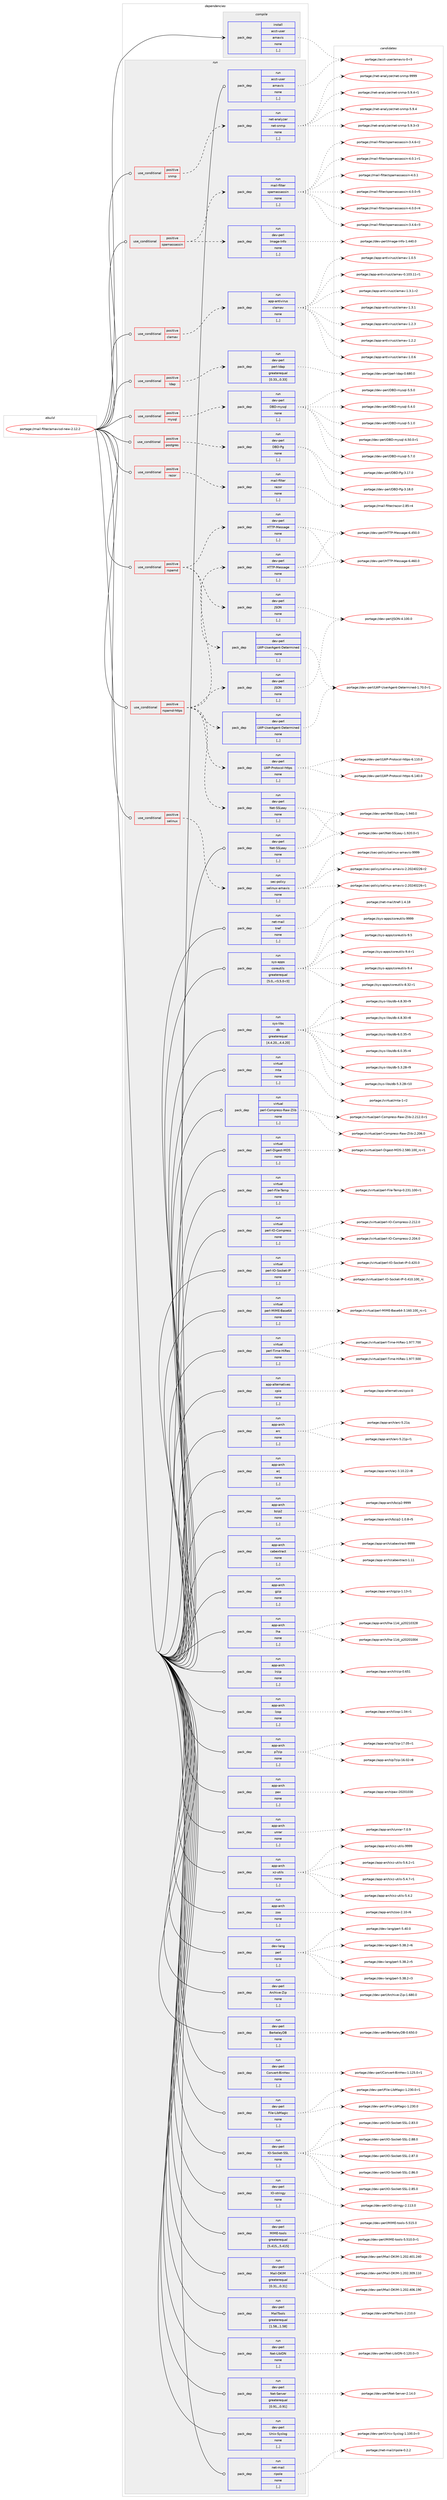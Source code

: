 digraph prolog {

# *************
# Graph options
# *************

newrank=true;
concentrate=true;
compound=true;
graph [rankdir=LR,fontname=Helvetica,fontsize=10,ranksep=1.5];#, ranksep=2.5, nodesep=0.2];
edge  [arrowhead=vee];
node  [fontname=Helvetica,fontsize=10];

# **********
# The ebuild
# **********

subgraph cluster_leftcol {
color=gray;
label=<<i>ebuild</i>>;
id [label="portage://mail-filter/amavisd-new-2.12.2", color=red, width=4, href="../mail-filter/amavisd-new-2.12.2.svg"];
}

# ****************
# The dependencies
# ****************

subgraph cluster_midcol {
color=gray;
label=<<i>dependencies</i>>;
subgraph cluster_compile {
fillcolor="#eeeeee";
style=filled;
label=<<i>compile</i>>;
subgraph pack206112 {
dependency278413 [label=<<TABLE BORDER="0" CELLBORDER="1" CELLSPACING="0" CELLPADDING="4" WIDTH="220"><TR><TD ROWSPAN="6" CELLPADDING="30">pack_dep</TD></TR><TR><TD WIDTH="110">install</TD></TR><TR><TD>acct-user</TD></TR><TR><TD>amavis</TD></TR><TR><TD>none</TD></TR><TR><TD>[,,]</TD></TR></TABLE>>, shape=none, color=blue];
}
id:e -> dependency278413:w [weight=20,style="solid",arrowhead="vee"];
}
subgraph cluster_compileandrun {
fillcolor="#eeeeee";
style=filled;
label=<<i>compile and run</i>>;
}
subgraph cluster_run {
fillcolor="#eeeeee";
style=filled;
label=<<i>run</i>>;
subgraph cond70036 {
dependency278414 [label=<<TABLE BORDER="0" CELLBORDER="1" CELLSPACING="0" CELLPADDING="4"><TR><TD ROWSPAN="3" CELLPADDING="10">use_conditional</TD></TR><TR><TD>positive</TD></TR><TR><TD>clamav</TD></TR></TABLE>>, shape=none, color=red];
subgraph pack206113 {
dependency278415 [label=<<TABLE BORDER="0" CELLBORDER="1" CELLSPACING="0" CELLPADDING="4" WIDTH="220"><TR><TD ROWSPAN="6" CELLPADDING="30">pack_dep</TD></TR><TR><TD WIDTH="110">run</TD></TR><TR><TD>app-antivirus</TD></TR><TR><TD>clamav</TD></TR><TR><TD>none</TD></TR><TR><TD>[,,]</TD></TR></TABLE>>, shape=none, color=blue];
}
dependency278414:e -> dependency278415:w [weight=20,style="dashed",arrowhead="vee"];
}
id:e -> dependency278414:w [weight=20,style="solid",arrowhead="odot"];
subgraph cond70037 {
dependency278416 [label=<<TABLE BORDER="0" CELLBORDER="1" CELLSPACING="0" CELLPADDING="4"><TR><TD ROWSPAN="3" CELLPADDING="10">use_conditional</TD></TR><TR><TD>positive</TD></TR><TR><TD>ldap</TD></TR></TABLE>>, shape=none, color=red];
subgraph pack206114 {
dependency278417 [label=<<TABLE BORDER="0" CELLBORDER="1" CELLSPACING="0" CELLPADDING="4" WIDTH="220"><TR><TD ROWSPAN="6" CELLPADDING="30">pack_dep</TD></TR><TR><TD WIDTH="110">run</TD></TR><TR><TD>dev-perl</TD></TR><TR><TD>perl-ldap</TD></TR><TR><TD>greaterequal</TD></TR><TR><TD>[0.33,,,0.33]</TD></TR></TABLE>>, shape=none, color=blue];
}
dependency278416:e -> dependency278417:w [weight=20,style="dashed",arrowhead="vee"];
}
id:e -> dependency278416:w [weight=20,style="solid",arrowhead="odot"];
subgraph cond70038 {
dependency278418 [label=<<TABLE BORDER="0" CELLBORDER="1" CELLSPACING="0" CELLPADDING="4"><TR><TD ROWSPAN="3" CELLPADDING="10">use_conditional</TD></TR><TR><TD>positive</TD></TR><TR><TD>mysql</TD></TR></TABLE>>, shape=none, color=red];
subgraph pack206115 {
dependency278419 [label=<<TABLE BORDER="0" CELLBORDER="1" CELLSPACING="0" CELLPADDING="4" WIDTH="220"><TR><TD ROWSPAN="6" CELLPADDING="30">pack_dep</TD></TR><TR><TD WIDTH="110">run</TD></TR><TR><TD>dev-perl</TD></TR><TR><TD>DBD-mysql</TD></TR><TR><TD>none</TD></TR><TR><TD>[,,]</TD></TR></TABLE>>, shape=none, color=blue];
}
dependency278418:e -> dependency278419:w [weight=20,style="dashed",arrowhead="vee"];
}
id:e -> dependency278418:w [weight=20,style="solid",arrowhead="odot"];
subgraph cond70039 {
dependency278420 [label=<<TABLE BORDER="0" CELLBORDER="1" CELLSPACING="0" CELLPADDING="4"><TR><TD ROWSPAN="3" CELLPADDING="10">use_conditional</TD></TR><TR><TD>positive</TD></TR><TR><TD>postgres</TD></TR></TABLE>>, shape=none, color=red];
subgraph pack206116 {
dependency278421 [label=<<TABLE BORDER="0" CELLBORDER="1" CELLSPACING="0" CELLPADDING="4" WIDTH="220"><TR><TD ROWSPAN="6" CELLPADDING="30">pack_dep</TD></TR><TR><TD WIDTH="110">run</TD></TR><TR><TD>dev-perl</TD></TR><TR><TD>DBD-Pg</TD></TR><TR><TD>none</TD></TR><TR><TD>[,,]</TD></TR></TABLE>>, shape=none, color=blue];
}
dependency278420:e -> dependency278421:w [weight=20,style="dashed",arrowhead="vee"];
}
id:e -> dependency278420:w [weight=20,style="solid",arrowhead="odot"];
subgraph cond70040 {
dependency278422 [label=<<TABLE BORDER="0" CELLBORDER="1" CELLSPACING="0" CELLPADDING="4"><TR><TD ROWSPAN="3" CELLPADDING="10">use_conditional</TD></TR><TR><TD>positive</TD></TR><TR><TD>razor</TD></TR></TABLE>>, shape=none, color=red];
subgraph pack206117 {
dependency278423 [label=<<TABLE BORDER="0" CELLBORDER="1" CELLSPACING="0" CELLPADDING="4" WIDTH="220"><TR><TD ROWSPAN="6" CELLPADDING="30">pack_dep</TD></TR><TR><TD WIDTH="110">run</TD></TR><TR><TD>mail-filter</TD></TR><TR><TD>razor</TD></TR><TR><TD>none</TD></TR><TR><TD>[,,]</TD></TR></TABLE>>, shape=none, color=blue];
}
dependency278422:e -> dependency278423:w [weight=20,style="dashed",arrowhead="vee"];
}
id:e -> dependency278422:w [weight=20,style="solid",arrowhead="odot"];
subgraph cond70041 {
dependency278424 [label=<<TABLE BORDER="0" CELLBORDER="1" CELLSPACING="0" CELLPADDING="4"><TR><TD ROWSPAN="3" CELLPADDING="10">use_conditional</TD></TR><TR><TD>positive</TD></TR><TR><TD>rspamd</TD></TR></TABLE>>, shape=none, color=red];
subgraph pack206118 {
dependency278425 [label=<<TABLE BORDER="0" CELLBORDER="1" CELLSPACING="0" CELLPADDING="4" WIDTH="220"><TR><TD ROWSPAN="6" CELLPADDING="30">pack_dep</TD></TR><TR><TD WIDTH="110">run</TD></TR><TR><TD>dev-perl</TD></TR><TR><TD>HTTP-Message</TD></TR><TR><TD>none</TD></TR><TR><TD>[,,]</TD></TR></TABLE>>, shape=none, color=blue];
}
dependency278424:e -> dependency278425:w [weight=20,style="dashed",arrowhead="vee"];
subgraph pack206119 {
dependency278426 [label=<<TABLE BORDER="0" CELLBORDER="1" CELLSPACING="0" CELLPADDING="4" WIDTH="220"><TR><TD ROWSPAN="6" CELLPADDING="30">pack_dep</TD></TR><TR><TD WIDTH="110">run</TD></TR><TR><TD>dev-perl</TD></TR><TR><TD>JSON</TD></TR><TR><TD>none</TD></TR><TR><TD>[,,]</TD></TR></TABLE>>, shape=none, color=blue];
}
dependency278424:e -> dependency278426:w [weight=20,style="dashed",arrowhead="vee"];
subgraph pack206120 {
dependency278427 [label=<<TABLE BORDER="0" CELLBORDER="1" CELLSPACING="0" CELLPADDING="4" WIDTH="220"><TR><TD ROWSPAN="6" CELLPADDING="30">pack_dep</TD></TR><TR><TD WIDTH="110">run</TD></TR><TR><TD>dev-perl</TD></TR><TR><TD>LWP-UserAgent-Determined</TD></TR><TR><TD>none</TD></TR><TR><TD>[,,]</TD></TR></TABLE>>, shape=none, color=blue];
}
dependency278424:e -> dependency278427:w [weight=20,style="dashed",arrowhead="vee"];
}
id:e -> dependency278424:w [weight=20,style="solid",arrowhead="odot"];
subgraph cond70042 {
dependency278428 [label=<<TABLE BORDER="0" CELLBORDER="1" CELLSPACING="0" CELLPADDING="4"><TR><TD ROWSPAN="3" CELLPADDING="10">use_conditional</TD></TR><TR><TD>positive</TD></TR><TR><TD>rspamd-https</TD></TR></TABLE>>, shape=none, color=red];
subgraph pack206121 {
dependency278429 [label=<<TABLE BORDER="0" CELLBORDER="1" CELLSPACING="0" CELLPADDING="4" WIDTH="220"><TR><TD ROWSPAN="6" CELLPADDING="30">pack_dep</TD></TR><TR><TD WIDTH="110">run</TD></TR><TR><TD>dev-perl</TD></TR><TR><TD>HTTP-Message</TD></TR><TR><TD>none</TD></TR><TR><TD>[,,]</TD></TR></TABLE>>, shape=none, color=blue];
}
dependency278428:e -> dependency278429:w [weight=20,style="dashed",arrowhead="vee"];
subgraph pack206122 {
dependency278430 [label=<<TABLE BORDER="0" CELLBORDER="1" CELLSPACING="0" CELLPADDING="4" WIDTH="220"><TR><TD ROWSPAN="6" CELLPADDING="30">pack_dep</TD></TR><TR><TD WIDTH="110">run</TD></TR><TR><TD>dev-perl</TD></TR><TR><TD>JSON</TD></TR><TR><TD>none</TD></TR><TR><TD>[,,]</TD></TR></TABLE>>, shape=none, color=blue];
}
dependency278428:e -> dependency278430:w [weight=20,style="dashed",arrowhead="vee"];
subgraph pack206123 {
dependency278431 [label=<<TABLE BORDER="0" CELLBORDER="1" CELLSPACING="0" CELLPADDING="4" WIDTH="220"><TR><TD ROWSPAN="6" CELLPADDING="30">pack_dep</TD></TR><TR><TD WIDTH="110">run</TD></TR><TR><TD>dev-perl</TD></TR><TR><TD>LWP-UserAgent-Determined</TD></TR><TR><TD>none</TD></TR><TR><TD>[,,]</TD></TR></TABLE>>, shape=none, color=blue];
}
dependency278428:e -> dependency278431:w [weight=20,style="dashed",arrowhead="vee"];
subgraph pack206124 {
dependency278432 [label=<<TABLE BORDER="0" CELLBORDER="1" CELLSPACING="0" CELLPADDING="4" WIDTH="220"><TR><TD ROWSPAN="6" CELLPADDING="30">pack_dep</TD></TR><TR><TD WIDTH="110">run</TD></TR><TR><TD>dev-perl</TD></TR><TR><TD>LWP-Protocol-https</TD></TR><TR><TD>none</TD></TR><TR><TD>[,,]</TD></TR></TABLE>>, shape=none, color=blue];
}
dependency278428:e -> dependency278432:w [weight=20,style="dashed",arrowhead="vee"];
subgraph pack206125 {
dependency278433 [label=<<TABLE BORDER="0" CELLBORDER="1" CELLSPACING="0" CELLPADDING="4" WIDTH="220"><TR><TD ROWSPAN="6" CELLPADDING="30">pack_dep</TD></TR><TR><TD WIDTH="110">run</TD></TR><TR><TD>dev-perl</TD></TR><TR><TD>Net-SSLeay</TD></TR><TR><TD>none</TD></TR><TR><TD>[,,]</TD></TR></TABLE>>, shape=none, color=blue];
}
dependency278428:e -> dependency278433:w [weight=20,style="dashed",arrowhead="vee"];
}
id:e -> dependency278428:w [weight=20,style="solid",arrowhead="odot"];
subgraph cond70043 {
dependency278434 [label=<<TABLE BORDER="0" CELLBORDER="1" CELLSPACING="0" CELLPADDING="4"><TR><TD ROWSPAN="3" CELLPADDING="10">use_conditional</TD></TR><TR><TD>positive</TD></TR><TR><TD>selinux</TD></TR></TABLE>>, shape=none, color=red];
subgraph pack206126 {
dependency278435 [label=<<TABLE BORDER="0" CELLBORDER="1" CELLSPACING="0" CELLPADDING="4" WIDTH="220"><TR><TD ROWSPAN="6" CELLPADDING="30">pack_dep</TD></TR><TR><TD WIDTH="110">run</TD></TR><TR><TD>sec-policy</TD></TR><TR><TD>selinux-amavis</TD></TR><TR><TD>none</TD></TR><TR><TD>[,,]</TD></TR></TABLE>>, shape=none, color=blue];
}
dependency278434:e -> dependency278435:w [weight=20,style="dashed",arrowhead="vee"];
}
id:e -> dependency278434:w [weight=20,style="solid",arrowhead="odot"];
subgraph cond70044 {
dependency278436 [label=<<TABLE BORDER="0" CELLBORDER="1" CELLSPACING="0" CELLPADDING="4"><TR><TD ROWSPAN="3" CELLPADDING="10">use_conditional</TD></TR><TR><TD>positive</TD></TR><TR><TD>snmp</TD></TR></TABLE>>, shape=none, color=red];
subgraph pack206127 {
dependency278437 [label=<<TABLE BORDER="0" CELLBORDER="1" CELLSPACING="0" CELLPADDING="4" WIDTH="220"><TR><TD ROWSPAN="6" CELLPADDING="30">pack_dep</TD></TR><TR><TD WIDTH="110">run</TD></TR><TR><TD>net-analyzer</TD></TR><TR><TD>net-snmp</TD></TR><TR><TD>none</TD></TR><TR><TD>[,,]</TD></TR></TABLE>>, shape=none, color=blue];
}
dependency278436:e -> dependency278437:w [weight=20,style="dashed",arrowhead="vee"];
}
id:e -> dependency278436:w [weight=20,style="solid",arrowhead="odot"];
subgraph cond70045 {
dependency278438 [label=<<TABLE BORDER="0" CELLBORDER="1" CELLSPACING="0" CELLPADDING="4"><TR><TD ROWSPAN="3" CELLPADDING="10">use_conditional</TD></TR><TR><TD>positive</TD></TR><TR><TD>spamassassin</TD></TR></TABLE>>, shape=none, color=red];
subgraph pack206128 {
dependency278439 [label=<<TABLE BORDER="0" CELLBORDER="1" CELLSPACING="0" CELLPADDING="4" WIDTH="220"><TR><TD ROWSPAN="6" CELLPADDING="30">pack_dep</TD></TR><TR><TD WIDTH="110">run</TD></TR><TR><TD>mail-filter</TD></TR><TR><TD>spamassassin</TD></TR><TR><TD>none</TD></TR><TR><TD>[,,]</TD></TR></TABLE>>, shape=none, color=blue];
}
dependency278438:e -> dependency278439:w [weight=20,style="dashed",arrowhead="vee"];
subgraph pack206129 {
dependency278440 [label=<<TABLE BORDER="0" CELLBORDER="1" CELLSPACING="0" CELLPADDING="4" WIDTH="220"><TR><TD ROWSPAN="6" CELLPADDING="30">pack_dep</TD></TR><TR><TD WIDTH="110">run</TD></TR><TR><TD>dev-perl</TD></TR><TR><TD>Image-Info</TD></TR><TR><TD>none</TD></TR><TR><TD>[,,]</TD></TR></TABLE>>, shape=none, color=blue];
}
dependency278438:e -> dependency278440:w [weight=20,style="dashed",arrowhead="vee"];
}
id:e -> dependency278438:w [weight=20,style="solid",arrowhead="odot"];
subgraph pack206130 {
dependency278441 [label=<<TABLE BORDER="0" CELLBORDER="1" CELLSPACING="0" CELLPADDING="4" WIDTH="220"><TR><TD ROWSPAN="6" CELLPADDING="30">pack_dep</TD></TR><TR><TD WIDTH="110">run</TD></TR><TR><TD>acct-user</TD></TR><TR><TD>amavis</TD></TR><TR><TD>none</TD></TR><TR><TD>[,,]</TD></TR></TABLE>>, shape=none, color=blue];
}
id:e -> dependency278441:w [weight=20,style="solid",arrowhead="odot"];
subgraph pack206131 {
dependency278442 [label=<<TABLE BORDER="0" CELLBORDER="1" CELLSPACING="0" CELLPADDING="4" WIDTH="220"><TR><TD ROWSPAN="6" CELLPADDING="30">pack_dep</TD></TR><TR><TD WIDTH="110">run</TD></TR><TR><TD>app-alternatives</TD></TR><TR><TD>cpio</TD></TR><TR><TD>none</TD></TR><TR><TD>[,,]</TD></TR></TABLE>>, shape=none, color=blue];
}
id:e -> dependency278442:w [weight=20,style="solid",arrowhead="odot"];
subgraph pack206132 {
dependency278443 [label=<<TABLE BORDER="0" CELLBORDER="1" CELLSPACING="0" CELLPADDING="4" WIDTH="220"><TR><TD ROWSPAN="6" CELLPADDING="30">pack_dep</TD></TR><TR><TD WIDTH="110">run</TD></TR><TR><TD>app-arch</TD></TR><TR><TD>arc</TD></TR><TR><TD>none</TD></TR><TR><TD>[,,]</TD></TR></TABLE>>, shape=none, color=blue];
}
id:e -> dependency278443:w [weight=20,style="solid",arrowhead="odot"];
subgraph pack206133 {
dependency278444 [label=<<TABLE BORDER="0" CELLBORDER="1" CELLSPACING="0" CELLPADDING="4" WIDTH="220"><TR><TD ROWSPAN="6" CELLPADDING="30">pack_dep</TD></TR><TR><TD WIDTH="110">run</TD></TR><TR><TD>app-arch</TD></TR><TR><TD>arj</TD></TR><TR><TD>none</TD></TR><TR><TD>[,,]</TD></TR></TABLE>>, shape=none, color=blue];
}
id:e -> dependency278444:w [weight=20,style="solid",arrowhead="odot"];
subgraph pack206134 {
dependency278445 [label=<<TABLE BORDER="0" CELLBORDER="1" CELLSPACING="0" CELLPADDING="4" WIDTH="220"><TR><TD ROWSPAN="6" CELLPADDING="30">pack_dep</TD></TR><TR><TD WIDTH="110">run</TD></TR><TR><TD>app-arch</TD></TR><TR><TD>bzip2</TD></TR><TR><TD>none</TD></TR><TR><TD>[,,]</TD></TR></TABLE>>, shape=none, color=blue];
}
id:e -> dependency278445:w [weight=20,style="solid",arrowhead="odot"];
subgraph pack206135 {
dependency278446 [label=<<TABLE BORDER="0" CELLBORDER="1" CELLSPACING="0" CELLPADDING="4" WIDTH="220"><TR><TD ROWSPAN="6" CELLPADDING="30">pack_dep</TD></TR><TR><TD WIDTH="110">run</TD></TR><TR><TD>app-arch</TD></TR><TR><TD>cabextract</TD></TR><TR><TD>none</TD></TR><TR><TD>[,,]</TD></TR></TABLE>>, shape=none, color=blue];
}
id:e -> dependency278446:w [weight=20,style="solid",arrowhead="odot"];
subgraph pack206136 {
dependency278447 [label=<<TABLE BORDER="0" CELLBORDER="1" CELLSPACING="0" CELLPADDING="4" WIDTH="220"><TR><TD ROWSPAN="6" CELLPADDING="30">pack_dep</TD></TR><TR><TD WIDTH="110">run</TD></TR><TR><TD>app-arch</TD></TR><TR><TD>gzip</TD></TR><TR><TD>none</TD></TR><TR><TD>[,,]</TD></TR></TABLE>>, shape=none, color=blue];
}
id:e -> dependency278447:w [weight=20,style="solid",arrowhead="odot"];
subgraph pack206137 {
dependency278448 [label=<<TABLE BORDER="0" CELLBORDER="1" CELLSPACING="0" CELLPADDING="4" WIDTH="220"><TR><TD ROWSPAN="6" CELLPADDING="30">pack_dep</TD></TR><TR><TD WIDTH="110">run</TD></TR><TR><TD>app-arch</TD></TR><TR><TD>lha</TD></TR><TR><TD>none</TD></TR><TR><TD>[,,]</TD></TR></TABLE>>, shape=none, color=blue];
}
id:e -> dependency278448:w [weight=20,style="solid",arrowhead="odot"];
subgraph pack206138 {
dependency278449 [label=<<TABLE BORDER="0" CELLBORDER="1" CELLSPACING="0" CELLPADDING="4" WIDTH="220"><TR><TD ROWSPAN="6" CELLPADDING="30">pack_dep</TD></TR><TR><TD WIDTH="110">run</TD></TR><TR><TD>app-arch</TD></TR><TR><TD>lrzip</TD></TR><TR><TD>none</TD></TR><TR><TD>[,,]</TD></TR></TABLE>>, shape=none, color=blue];
}
id:e -> dependency278449:w [weight=20,style="solid",arrowhead="odot"];
subgraph pack206139 {
dependency278450 [label=<<TABLE BORDER="0" CELLBORDER="1" CELLSPACING="0" CELLPADDING="4" WIDTH="220"><TR><TD ROWSPAN="6" CELLPADDING="30">pack_dep</TD></TR><TR><TD WIDTH="110">run</TD></TR><TR><TD>app-arch</TD></TR><TR><TD>lzop</TD></TR><TR><TD>none</TD></TR><TR><TD>[,,]</TD></TR></TABLE>>, shape=none, color=blue];
}
id:e -> dependency278450:w [weight=20,style="solid",arrowhead="odot"];
subgraph pack206140 {
dependency278451 [label=<<TABLE BORDER="0" CELLBORDER="1" CELLSPACING="0" CELLPADDING="4" WIDTH="220"><TR><TD ROWSPAN="6" CELLPADDING="30">pack_dep</TD></TR><TR><TD WIDTH="110">run</TD></TR><TR><TD>app-arch</TD></TR><TR><TD>p7zip</TD></TR><TR><TD>none</TD></TR><TR><TD>[,,]</TD></TR></TABLE>>, shape=none, color=blue];
}
id:e -> dependency278451:w [weight=20,style="solid",arrowhead="odot"];
subgraph pack206141 {
dependency278452 [label=<<TABLE BORDER="0" CELLBORDER="1" CELLSPACING="0" CELLPADDING="4" WIDTH="220"><TR><TD ROWSPAN="6" CELLPADDING="30">pack_dep</TD></TR><TR><TD WIDTH="110">run</TD></TR><TR><TD>app-arch</TD></TR><TR><TD>pax</TD></TR><TR><TD>none</TD></TR><TR><TD>[,,]</TD></TR></TABLE>>, shape=none, color=blue];
}
id:e -> dependency278452:w [weight=20,style="solid",arrowhead="odot"];
subgraph pack206142 {
dependency278453 [label=<<TABLE BORDER="0" CELLBORDER="1" CELLSPACING="0" CELLPADDING="4" WIDTH="220"><TR><TD ROWSPAN="6" CELLPADDING="30">pack_dep</TD></TR><TR><TD WIDTH="110">run</TD></TR><TR><TD>app-arch</TD></TR><TR><TD>unrar</TD></TR><TR><TD>none</TD></TR><TR><TD>[,,]</TD></TR></TABLE>>, shape=none, color=blue];
}
id:e -> dependency278453:w [weight=20,style="solid",arrowhead="odot"];
subgraph pack206143 {
dependency278454 [label=<<TABLE BORDER="0" CELLBORDER="1" CELLSPACING="0" CELLPADDING="4" WIDTH="220"><TR><TD ROWSPAN="6" CELLPADDING="30">pack_dep</TD></TR><TR><TD WIDTH="110">run</TD></TR><TR><TD>app-arch</TD></TR><TR><TD>xz-utils</TD></TR><TR><TD>none</TD></TR><TR><TD>[,,]</TD></TR></TABLE>>, shape=none, color=blue];
}
id:e -> dependency278454:w [weight=20,style="solid",arrowhead="odot"];
subgraph pack206144 {
dependency278455 [label=<<TABLE BORDER="0" CELLBORDER="1" CELLSPACING="0" CELLPADDING="4" WIDTH="220"><TR><TD ROWSPAN="6" CELLPADDING="30">pack_dep</TD></TR><TR><TD WIDTH="110">run</TD></TR><TR><TD>app-arch</TD></TR><TR><TD>zoo</TD></TR><TR><TD>none</TD></TR><TR><TD>[,,]</TD></TR></TABLE>>, shape=none, color=blue];
}
id:e -> dependency278455:w [weight=20,style="solid",arrowhead="odot"];
subgraph pack206145 {
dependency278456 [label=<<TABLE BORDER="0" CELLBORDER="1" CELLSPACING="0" CELLPADDING="4" WIDTH="220"><TR><TD ROWSPAN="6" CELLPADDING="30">pack_dep</TD></TR><TR><TD WIDTH="110">run</TD></TR><TR><TD>dev-lang</TD></TR><TR><TD>perl</TD></TR><TR><TD>none</TD></TR><TR><TD>[,,]</TD></TR></TABLE>>, shape=none, color=blue];
}
id:e -> dependency278456:w [weight=20,style="solid",arrowhead="odot"];
subgraph pack206146 {
dependency278457 [label=<<TABLE BORDER="0" CELLBORDER="1" CELLSPACING="0" CELLPADDING="4" WIDTH="220"><TR><TD ROWSPAN="6" CELLPADDING="30">pack_dep</TD></TR><TR><TD WIDTH="110">run</TD></TR><TR><TD>dev-perl</TD></TR><TR><TD>Archive-Zip</TD></TR><TR><TD>none</TD></TR><TR><TD>[,,]</TD></TR></TABLE>>, shape=none, color=blue];
}
id:e -> dependency278457:w [weight=20,style="solid",arrowhead="odot"];
subgraph pack206147 {
dependency278458 [label=<<TABLE BORDER="0" CELLBORDER="1" CELLSPACING="0" CELLPADDING="4" WIDTH="220"><TR><TD ROWSPAN="6" CELLPADDING="30">pack_dep</TD></TR><TR><TD WIDTH="110">run</TD></TR><TR><TD>dev-perl</TD></TR><TR><TD>BerkeleyDB</TD></TR><TR><TD>none</TD></TR><TR><TD>[,,]</TD></TR></TABLE>>, shape=none, color=blue];
}
id:e -> dependency278458:w [weight=20,style="solid",arrowhead="odot"];
subgraph pack206148 {
dependency278459 [label=<<TABLE BORDER="0" CELLBORDER="1" CELLSPACING="0" CELLPADDING="4" WIDTH="220"><TR><TD ROWSPAN="6" CELLPADDING="30">pack_dep</TD></TR><TR><TD WIDTH="110">run</TD></TR><TR><TD>dev-perl</TD></TR><TR><TD>Convert-BinHex</TD></TR><TR><TD>none</TD></TR><TR><TD>[,,]</TD></TR></TABLE>>, shape=none, color=blue];
}
id:e -> dependency278459:w [weight=20,style="solid",arrowhead="odot"];
subgraph pack206149 {
dependency278460 [label=<<TABLE BORDER="0" CELLBORDER="1" CELLSPACING="0" CELLPADDING="4" WIDTH="220"><TR><TD ROWSPAN="6" CELLPADDING="30">pack_dep</TD></TR><TR><TD WIDTH="110">run</TD></TR><TR><TD>dev-perl</TD></TR><TR><TD>File-LibMagic</TD></TR><TR><TD>none</TD></TR><TR><TD>[,,]</TD></TR></TABLE>>, shape=none, color=blue];
}
id:e -> dependency278460:w [weight=20,style="solid",arrowhead="odot"];
subgraph pack206150 {
dependency278461 [label=<<TABLE BORDER="0" CELLBORDER="1" CELLSPACING="0" CELLPADDING="4" WIDTH="220"><TR><TD ROWSPAN="6" CELLPADDING="30">pack_dep</TD></TR><TR><TD WIDTH="110">run</TD></TR><TR><TD>dev-perl</TD></TR><TR><TD>IO-Socket-SSL</TD></TR><TR><TD>none</TD></TR><TR><TD>[,,]</TD></TR></TABLE>>, shape=none, color=blue];
}
id:e -> dependency278461:w [weight=20,style="solid",arrowhead="odot"];
subgraph pack206151 {
dependency278462 [label=<<TABLE BORDER="0" CELLBORDER="1" CELLSPACING="0" CELLPADDING="4" WIDTH="220"><TR><TD ROWSPAN="6" CELLPADDING="30">pack_dep</TD></TR><TR><TD WIDTH="110">run</TD></TR><TR><TD>dev-perl</TD></TR><TR><TD>IO-stringy</TD></TR><TR><TD>none</TD></TR><TR><TD>[,,]</TD></TR></TABLE>>, shape=none, color=blue];
}
id:e -> dependency278462:w [weight=20,style="solid",arrowhead="odot"];
subgraph pack206152 {
dependency278463 [label=<<TABLE BORDER="0" CELLBORDER="1" CELLSPACING="0" CELLPADDING="4" WIDTH="220"><TR><TD ROWSPAN="6" CELLPADDING="30">pack_dep</TD></TR><TR><TD WIDTH="110">run</TD></TR><TR><TD>dev-perl</TD></TR><TR><TD>MIME-tools</TD></TR><TR><TD>greaterequal</TD></TR><TR><TD>[5.415,,,5.415]</TD></TR></TABLE>>, shape=none, color=blue];
}
id:e -> dependency278463:w [weight=20,style="solid",arrowhead="odot"];
subgraph pack206153 {
dependency278464 [label=<<TABLE BORDER="0" CELLBORDER="1" CELLSPACING="0" CELLPADDING="4" WIDTH="220"><TR><TD ROWSPAN="6" CELLPADDING="30">pack_dep</TD></TR><TR><TD WIDTH="110">run</TD></TR><TR><TD>dev-perl</TD></TR><TR><TD>Mail-DKIM</TD></TR><TR><TD>greaterequal</TD></TR><TR><TD>[0.31,,,0.31]</TD></TR></TABLE>>, shape=none, color=blue];
}
id:e -> dependency278464:w [weight=20,style="solid",arrowhead="odot"];
subgraph pack206154 {
dependency278465 [label=<<TABLE BORDER="0" CELLBORDER="1" CELLSPACING="0" CELLPADDING="4" WIDTH="220"><TR><TD ROWSPAN="6" CELLPADDING="30">pack_dep</TD></TR><TR><TD WIDTH="110">run</TD></TR><TR><TD>dev-perl</TD></TR><TR><TD>MailTools</TD></TR><TR><TD>greaterequal</TD></TR><TR><TD>[1.58,,,1.58]</TD></TR></TABLE>>, shape=none, color=blue];
}
id:e -> dependency278465:w [weight=20,style="solid",arrowhead="odot"];
subgraph pack206155 {
dependency278466 [label=<<TABLE BORDER="0" CELLBORDER="1" CELLSPACING="0" CELLPADDING="4" WIDTH="220"><TR><TD ROWSPAN="6" CELLPADDING="30">pack_dep</TD></TR><TR><TD WIDTH="110">run</TD></TR><TR><TD>dev-perl</TD></TR><TR><TD>Net-LibIDN</TD></TR><TR><TD>none</TD></TR><TR><TD>[,,]</TD></TR></TABLE>>, shape=none, color=blue];
}
id:e -> dependency278466:w [weight=20,style="solid",arrowhead="odot"];
subgraph pack206156 {
dependency278467 [label=<<TABLE BORDER="0" CELLBORDER="1" CELLSPACING="0" CELLPADDING="4" WIDTH="220"><TR><TD ROWSPAN="6" CELLPADDING="30">pack_dep</TD></TR><TR><TD WIDTH="110">run</TD></TR><TR><TD>dev-perl</TD></TR><TR><TD>Net-SSLeay</TD></TR><TR><TD>none</TD></TR><TR><TD>[,,]</TD></TR></TABLE>>, shape=none, color=blue];
}
id:e -> dependency278467:w [weight=20,style="solid",arrowhead="odot"];
subgraph pack206157 {
dependency278468 [label=<<TABLE BORDER="0" CELLBORDER="1" CELLSPACING="0" CELLPADDING="4" WIDTH="220"><TR><TD ROWSPAN="6" CELLPADDING="30">pack_dep</TD></TR><TR><TD WIDTH="110">run</TD></TR><TR><TD>dev-perl</TD></TR><TR><TD>Net-Server</TD></TR><TR><TD>greaterequal</TD></TR><TR><TD>[0.91,,,0.91]</TD></TR></TABLE>>, shape=none, color=blue];
}
id:e -> dependency278468:w [weight=20,style="solid",arrowhead="odot"];
subgraph pack206158 {
dependency278469 [label=<<TABLE BORDER="0" CELLBORDER="1" CELLSPACING="0" CELLPADDING="4" WIDTH="220"><TR><TD ROWSPAN="6" CELLPADDING="30">pack_dep</TD></TR><TR><TD WIDTH="110">run</TD></TR><TR><TD>dev-perl</TD></TR><TR><TD>Unix-Syslog</TD></TR><TR><TD>none</TD></TR><TR><TD>[,,]</TD></TR></TABLE>>, shape=none, color=blue];
}
id:e -> dependency278469:w [weight=20,style="solid",arrowhead="odot"];
subgraph pack206159 {
dependency278470 [label=<<TABLE BORDER="0" CELLBORDER="1" CELLSPACING="0" CELLPADDING="4" WIDTH="220"><TR><TD ROWSPAN="6" CELLPADDING="30">pack_dep</TD></TR><TR><TD WIDTH="110">run</TD></TR><TR><TD>net-mail</TD></TR><TR><TD>ripole</TD></TR><TR><TD>none</TD></TR><TR><TD>[,,]</TD></TR></TABLE>>, shape=none, color=blue];
}
id:e -> dependency278470:w [weight=20,style="solid",arrowhead="odot"];
subgraph pack206160 {
dependency278471 [label=<<TABLE BORDER="0" CELLBORDER="1" CELLSPACING="0" CELLPADDING="4" WIDTH="220"><TR><TD ROWSPAN="6" CELLPADDING="30">pack_dep</TD></TR><TR><TD WIDTH="110">run</TD></TR><TR><TD>net-mail</TD></TR><TR><TD>tnef</TD></TR><TR><TD>none</TD></TR><TR><TD>[,,]</TD></TR></TABLE>>, shape=none, color=blue];
}
id:e -> dependency278471:w [weight=20,style="solid",arrowhead="odot"];
subgraph pack206161 {
dependency278472 [label=<<TABLE BORDER="0" CELLBORDER="1" CELLSPACING="0" CELLPADDING="4" WIDTH="220"><TR><TD ROWSPAN="6" CELLPADDING="30">pack_dep</TD></TR><TR><TD WIDTH="110">run</TD></TR><TR><TD>sys-apps</TD></TR><TR><TD>coreutils</TD></TR><TR><TD>greaterequal</TD></TR><TR><TD>[5.0,,-r3,5.0-r3]</TD></TR></TABLE>>, shape=none, color=blue];
}
id:e -> dependency278472:w [weight=20,style="solid",arrowhead="odot"];
subgraph pack206162 {
dependency278473 [label=<<TABLE BORDER="0" CELLBORDER="1" CELLSPACING="0" CELLPADDING="4" WIDTH="220"><TR><TD ROWSPAN="6" CELLPADDING="30">pack_dep</TD></TR><TR><TD WIDTH="110">run</TD></TR><TR><TD>sys-libs</TD></TR><TR><TD>db</TD></TR><TR><TD>greaterequal</TD></TR><TR><TD>[4.4.20,,,4.4.20]</TD></TR></TABLE>>, shape=none, color=blue];
}
id:e -> dependency278473:w [weight=20,style="solid",arrowhead="odot"];
subgraph pack206163 {
dependency278474 [label=<<TABLE BORDER="0" CELLBORDER="1" CELLSPACING="0" CELLPADDING="4" WIDTH="220"><TR><TD ROWSPAN="6" CELLPADDING="30">pack_dep</TD></TR><TR><TD WIDTH="110">run</TD></TR><TR><TD>virtual</TD></TR><TR><TD>mta</TD></TR><TR><TD>none</TD></TR><TR><TD>[,,]</TD></TR></TABLE>>, shape=none, color=blue];
}
id:e -> dependency278474:w [weight=20,style="solid",arrowhead="odot"];
subgraph pack206164 {
dependency278475 [label=<<TABLE BORDER="0" CELLBORDER="1" CELLSPACING="0" CELLPADDING="4" WIDTH="220"><TR><TD ROWSPAN="6" CELLPADDING="30">pack_dep</TD></TR><TR><TD WIDTH="110">run</TD></TR><TR><TD>virtual</TD></TR><TR><TD>perl-Compress-Raw-Zlib</TD></TR><TR><TD>none</TD></TR><TR><TD>[,,]</TD></TR></TABLE>>, shape=none, color=blue];
}
id:e -> dependency278475:w [weight=20,style="solid",arrowhead="odot"];
subgraph pack206165 {
dependency278476 [label=<<TABLE BORDER="0" CELLBORDER="1" CELLSPACING="0" CELLPADDING="4" WIDTH="220"><TR><TD ROWSPAN="6" CELLPADDING="30">pack_dep</TD></TR><TR><TD WIDTH="110">run</TD></TR><TR><TD>virtual</TD></TR><TR><TD>perl-Digest-MD5</TD></TR><TR><TD>none</TD></TR><TR><TD>[,,]</TD></TR></TABLE>>, shape=none, color=blue];
}
id:e -> dependency278476:w [weight=20,style="solid",arrowhead="odot"];
subgraph pack206166 {
dependency278477 [label=<<TABLE BORDER="0" CELLBORDER="1" CELLSPACING="0" CELLPADDING="4" WIDTH="220"><TR><TD ROWSPAN="6" CELLPADDING="30">pack_dep</TD></TR><TR><TD WIDTH="110">run</TD></TR><TR><TD>virtual</TD></TR><TR><TD>perl-File-Temp</TD></TR><TR><TD>none</TD></TR><TR><TD>[,,]</TD></TR></TABLE>>, shape=none, color=blue];
}
id:e -> dependency278477:w [weight=20,style="solid",arrowhead="odot"];
subgraph pack206167 {
dependency278478 [label=<<TABLE BORDER="0" CELLBORDER="1" CELLSPACING="0" CELLPADDING="4" WIDTH="220"><TR><TD ROWSPAN="6" CELLPADDING="30">pack_dep</TD></TR><TR><TD WIDTH="110">run</TD></TR><TR><TD>virtual</TD></TR><TR><TD>perl-IO-Compress</TD></TR><TR><TD>none</TD></TR><TR><TD>[,,]</TD></TR></TABLE>>, shape=none, color=blue];
}
id:e -> dependency278478:w [weight=20,style="solid",arrowhead="odot"];
subgraph pack206168 {
dependency278479 [label=<<TABLE BORDER="0" CELLBORDER="1" CELLSPACING="0" CELLPADDING="4" WIDTH="220"><TR><TD ROWSPAN="6" CELLPADDING="30">pack_dep</TD></TR><TR><TD WIDTH="110">run</TD></TR><TR><TD>virtual</TD></TR><TR><TD>perl-IO-Socket-IP</TD></TR><TR><TD>none</TD></TR><TR><TD>[,,]</TD></TR></TABLE>>, shape=none, color=blue];
}
id:e -> dependency278479:w [weight=20,style="solid",arrowhead="odot"];
subgraph pack206169 {
dependency278480 [label=<<TABLE BORDER="0" CELLBORDER="1" CELLSPACING="0" CELLPADDING="4" WIDTH="220"><TR><TD ROWSPAN="6" CELLPADDING="30">pack_dep</TD></TR><TR><TD WIDTH="110">run</TD></TR><TR><TD>virtual</TD></TR><TR><TD>perl-MIME-Base64</TD></TR><TR><TD>none</TD></TR><TR><TD>[,,]</TD></TR></TABLE>>, shape=none, color=blue];
}
id:e -> dependency278480:w [weight=20,style="solid",arrowhead="odot"];
subgraph pack206170 {
dependency278481 [label=<<TABLE BORDER="0" CELLBORDER="1" CELLSPACING="0" CELLPADDING="4" WIDTH="220"><TR><TD ROWSPAN="6" CELLPADDING="30">pack_dep</TD></TR><TR><TD WIDTH="110">run</TD></TR><TR><TD>virtual</TD></TR><TR><TD>perl-Time-HiRes</TD></TR><TR><TD>none</TD></TR><TR><TD>[,,]</TD></TR></TABLE>>, shape=none, color=blue];
}
id:e -> dependency278481:w [weight=20,style="solid",arrowhead="odot"];
}
}

# **************
# The candidates
# **************

subgraph cluster_choices {
rank=same;
color=gray;
label=<<i>candidates</i>>;

subgraph choice206112 {
color=black;
nodesep=1;
choice9799991164511711510111447971099711810511545484511451 [label="portage://acct-user/amavis-0-r3", color=red, width=4,href="../acct-user/amavis-0-r3.svg"];
dependency278413:e -> choice9799991164511711510111447971099711810511545484511451:w [style=dotted,weight="100"];
}
subgraph choice206113 {
color=black;
nodesep=1;
choice971121124597110116105118105114117115479910897109971184549465146494511450 [label="portage://app-antivirus/clamav-1.3.1-r2", color=red, width=4,href="../app-antivirus/clamav-1.3.1-r2.svg"];
choice97112112459711011610511810511411711547991089710997118454946514649 [label="portage://app-antivirus/clamav-1.3.1", color=red, width=4,href="../app-antivirus/clamav-1.3.1.svg"];
choice97112112459711011610511810511411711547991089710997118454946504651 [label="portage://app-antivirus/clamav-1.2.3", color=red, width=4,href="../app-antivirus/clamav-1.2.3.svg"];
choice97112112459711011610511810511411711547991089710997118454946504650 [label="portage://app-antivirus/clamav-1.2.2", color=red, width=4,href="../app-antivirus/clamav-1.2.2.svg"];
choice97112112459711011610511810511411711547991089710997118454946484654 [label="portage://app-antivirus/clamav-1.0.6", color=red, width=4,href="../app-antivirus/clamav-1.0.6.svg"];
choice97112112459711011610511810511411711547991089710997118454946484653 [label="portage://app-antivirus/clamav-1.0.5", color=red, width=4,href="../app-antivirus/clamav-1.0.5.svg"];
choice971121124597110116105118105114117115479910897109971184548464948514649494511449 [label="portage://app-antivirus/clamav-0.103.11-r1", color=red, width=4,href="../app-antivirus/clamav-0.103.11-r1.svg"];
dependency278415:e -> choice971121124597110116105118105114117115479910897109971184549465146494511450:w [style=dotted,weight="100"];
dependency278415:e -> choice97112112459711011610511810511411711547991089710997118454946514649:w [style=dotted,weight="100"];
dependency278415:e -> choice97112112459711011610511810511411711547991089710997118454946504651:w [style=dotted,weight="100"];
dependency278415:e -> choice97112112459711011610511810511411711547991089710997118454946504650:w [style=dotted,weight="100"];
dependency278415:e -> choice97112112459711011610511810511411711547991089710997118454946484654:w [style=dotted,weight="100"];
dependency278415:e -> choice97112112459711011610511810511411711547991089710997118454946484653:w [style=dotted,weight="100"];
dependency278415:e -> choice971121124597110116105118105114117115479910897109971184548464948514649494511449:w [style=dotted,weight="100"];
}
subgraph choice206114 {
color=black;
nodesep=1;
choice100101118451121011141084711210111410845108100971124548465456484648 [label="portage://dev-perl/perl-ldap-0.680.0", color=red, width=4,href="../dev-perl/perl-ldap-0.680.0.svg"];
dependency278417:e -> choice100101118451121011141084711210111410845108100971124548465456484648:w [style=dotted,weight="100"];
}
subgraph choice206115 {
color=black;
nodesep=1;
choice100101118451121011141084768666845109121115113108455346554648 [label="portage://dev-perl/DBD-mysql-5.7.0", color=red, width=4,href="../dev-perl/DBD-mysql-5.7.0.svg"];
choice100101118451121011141084768666845109121115113108455346534648 [label="portage://dev-perl/DBD-mysql-5.5.0", color=red, width=4,href="../dev-perl/DBD-mysql-5.5.0.svg"];
choice100101118451121011141084768666845109121115113108455346524648 [label="portage://dev-perl/DBD-mysql-5.4.0", color=red, width=4,href="../dev-perl/DBD-mysql-5.4.0.svg"];
choice100101118451121011141084768666845109121115113108455346494648 [label="portage://dev-perl/DBD-mysql-5.1.0", color=red, width=4,href="../dev-perl/DBD-mysql-5.1.0.svg"];
choice100101118451121011141084768666845109121115113108455246534846484511449 [label="portage://dev-perl/DBD-mysql-4.50.0-r1", color=red, width=4,href="../dev-perl/DBD-mysql-4.50.0-r1.svg"];
dependency278419:e -> choice100101118451121011141084768666845109121115113108455346554648:w [style=dotted,weight="100"];
dependency278419:e -> choice100101118451121011141084768666845109121115113108455346534648:w [style=dotted,weight="100"];
dependency278419:e -> choice100101118451121011141084768666845109121115113108455346524648:w [style=dotted,weight="100"];
dependency278419:e -> choice100101118451121011141084768666845109121115113108455346494648:w [style=dotted,weight="100"];
dependency278419:e -> choice100101118451121011141084768666845109121115113108455246534846484511449:w [style=dotted,weight="100"];
}
subgraph choice206116 {
color=black;
nodesep=1;
choice1001011184511210111410847686668458010345514649564648 [label="portage://dev-perl/DBD-Pg-3.18.0", color=red, width=4,href="../dev-perl/DBD-Pg-3.18.0.svg"];
choice1001011184511210111410847686668458010345514649554648 [label="portage://dev-perl/DBD-Pg-3.17.0", color=red, width=4,href="../dev-perl/DBD-Pg-3.17.0.svg"];
dependency278421:e -> choice1001011184511210111410847686668458010345514649564648:w [style=dotted,weight="100"];
dependency278421:e -> choice1001011184511210111410847686668458010345514649554648:w [style=dotted,weight="100"];
}
subgraph choice206117 {
color=black;
nodesep=1;
choice1099710510845102105108116101114471149712211111445504656534511452 [label="portage://mail-filter/razor-2.85-r4", color=red, width=4,href="../mail-filter/razor-2.85-r4.svg"];
dependency278423:e -> choice1099710510845102105108116101114471149712211111445504656534511452:w [style=dotted,weight="100"];
}
subgraph choice206118 {
color=black;
nodesep=1;
choice1001011184511210111410847728484804577101115115971031014554465254484648 [label="portage://dev-perl/HTTP-Message-6.460.0", color=red, width=4,href="../dev-perl/HTTP-Message-6.460.0.svg"];
choice1001011184511210111410847728484804577101115115971031014554465253484648 [label="portage://dev-perl/HTTP-Message-6.450.0", color=red, width=4,href="../dev-perl/HTTP-Message-6.450.0.svg"];
dependency278425:e -> choice1001011184511210111410847728484804577101115115971031014554465254484648:w [style=dotted,weight="100"];
dependency278425:e -> choice1001011184511210111410847728484804577101115115971031014554465253484648:w [style=dotted,weight="100"];
}
subgraph choice206119 {
color=black;
nodesep=1;
choice1001011184511210111410847748379784552464948484648 [label="portage://dev-perl/JSON-4.100.0", color=red, width=4,href="../dev-perl/JSON-4.100.0.svg"];
dependency278426:e -> choice1001011184511210111410847748379784552464948484648:w [style=dotted,weight="100"];
}
subgraph choice206120 {
color=black;
nodesep=1;
choice10010111845112101114108477687804585115101114651031011101164568101116101114109105110101100454946554846484511449 [label="portage://dev-perl/LWP-UserAgent-Determined-1.70.0-r1", color=red, width=4,href="../dev-perl/LWP-UserAgent-Determined-1.70.0-r1.svg"];
dependency278427:e -> choice10010111845112101114108477687804585115101114651031011101164568101116101114109105110101100454946554846484511449:w [style=dotted,weight="100"];
}
subgraph choice206121 {
color=black;
nodesep=1;
choice1001011184511210111410847728484804577101115115971031014554465254484648 [label="portage://dev-perl/HTTP-Message-6.460.0", color=red, width=4,href="../dev-perl/HTTP-Message-6.460.0.svg"];
choice1001011184511210111410847728484804577101115115971031014554465253484648 [label="portage://dev-perl/HTTP-Message-6.450.0", color=red, width=4,href="../dev-perl/HTTP-Message-6.450.0.svg"];
dependency278429:e -> choice1001011184511210111410847728484804577101115115971031014554465254484648:w [style=dotted,weight="100"];
dependency278429:e -> choice1001011184511210111410847728484804577101115115971031014554465253484648:w [style=dotted,weight="100"];
}
subgraph choice206122 {
color=black;
nodesep=1;
choice1001011184511210111410847748379784552464948484648 [label="portage://dev-perl/JSON-4.100.0", color=red, width=4,href="../dev-perl/JSON-4.100.0.svg"];
dependency278430:e -> choice1001011184511210111410847748379784552464948484648:w [style=dotted,weight="100"];
}
subgraph choice206123 {
color=black;
nodesep=1;
choice10010111845112101114108477687804585115101114651031011101164568101116101114109105110101100454946554846484511449 [label="portage://dev-perl/LWP-UserAgent-Determined-1.70.0-r1", color=red, width=4,href="../dev-perl/LWP-UserAgent-Determined-1.70.0-r1.svg"];
dependency278431:e -> choice10010111845112101114108477687804585115101114651031011101164568101116101114109105110101100454946554846484511449:w [style=dotted,weight="100"];
}
subgraph choice206124 {
color=black;
nodesep=1;
choice1001011184511210111410847768780458011411111611199111108451041161161121154554464952484648 [label="portage://dev-perl/LWP-Protocol-https-6.140.0", color=red, width=4,href="../dev-perl/LWP-Protocol-https-6.140.0.svg"];
choice1001011184511210111410847768780458011411111611199111108451041161161121154554464949484648 [label="portage://dev-perl/LWP-Protocol-https-6.110.0", color=red, width=4,href="../dev-perl/LWP-Protocol-https-6.110.0.svg"];
dependency278432:e -> choice1001011184511210111410847768780458011411111611199111108451041161161121154554464952484648:w [style=dotted,weight="100"];
dependency278432:e -> choice1001011184511210111410847768780458011411111611199111108451041161161121154554464949484648:w [style=dotted,weight="100"];
}
subgraph choice206125 {
color=black;
nodesep=1;
choice10010111845112101114108477810111645838376101971214549465752484648 [label="portage://dev-perl/Net-SSLeay-1.940.0", color=red, width=4,href="../dev-perl/Net-SSLeay-1.940.0.svg"];
choice100101118451121011141084778101116458383761019712145494657504846484511449 [label="portage://dev-perl/Net-SSLeay-1.920.0-r1", color=red, width=4,href="../dev-perl/Net-SSLeay-1.920.0-r1.svg"];
dependency278433:e -> choice10010111845112101114108477810111645838376101971214549465752484648:w [style=dotted,weight="100"];
dependency278433:e -> choice100101118451121011141084778101116458383761019712145494657504846484511449:w [style=dotted,weight="100"];
}
subgraph choice206126 {
color=black;
nodesep=1;
choice115101994511211110810599121471151011081051101171204597109971181051154557575757 [label="portage://sec-policy/selinux-amavis-9999", color=red, width=4,href="../sec-policy/selinux-amavis-9999.svg"];
choice1151019945112111108105991214711510110810511011712045971099711810511545504650485052485050544511450 [label="portage://sec-policy/selinux-amavis-2.20240226-r2", color=red, width=4,href="../sec-policy/selinux-amavis-2.20240226-r2.svg"];
choice1151019945112111108105991214711510110810511011712045971099711810511545504650485052485050544511449 [label="portage://sec-policy/selinux-amavis-2.20240226-r1", color=red, width=4,href="../sec-policy/selinux-amavis-2.20240226-r1.svg"];
dependency278435:e -> choice115101994511211110810599121471151011081051101171204597109971181051154557575757:w [style=dotted,weight="100"];
dependency278435:e -> choice1151019945112111108105991214711510110810511011712045971099711810511545504650485052485050544511450:w [style=dotted,weight="100"];
dependency278435:e -> choice1151019945112111108105991214711510110810511011712045971099711810511545504650485052485050544511449:w [style=dotted,weight="100"];
}
subgraph choice206127 {
color=black;
nodesep=1;
choice11010111645971109710812112210111447110101116451151101091124557575757 [label="portage://net-analyzer/net-snmp-9999", color=red, width=4,href="../net-analyzer/net-snmp-9999.svg"];
choice11010111645971109710812112210111447110101116451151101091124553465746524511449 [label="portage://net-analyzer/net-snmp-5.9.4-r1", color=red, width=4,href="../net-analyzer/net-snmp-5.9.4-r1.svg"];
choice1101011164597110971081211221011144711010111645115110109112455346574652 [label="portage://net-analyzer/net-snmp-5.9.4", color=red, width=4,href="../net-analyzer/net-snmp-5.9.4.svg"];
choice11010111645971109710812112210111447110101116451151101091124553465746514511451 [label="portage://net-analyzer/net-snmp-5.9.3-r3", color=red, width=4,href="../net-analyzer/net-snmp-5.9.3-r3.svg"];
dependency278437:e -> choice11010111645971109710812112210111447110101116451151101091124557575757:w [style=dotted,weight="100"];
dependency278437:e -> choice11010111645971109710812112210111447110101116451151101091124553465746524511449:w [style=dotted,weight="100"];
dependency278437:e -> choice1101011164597110971081211221011144711010111645115110109112455346574652:w [style=dotted,weight="100"];
dependency278437:e -> choice11010111645971109710812112210111447110101116451151101091124553465746514511451:w [style=dotted,weight="100"];
}
subgraph choice206128 {
color=black;
nodesep=1;
choice1099710510845102105108116101114471151129710997115115971151151051104552464846494511449 [label="portage://mail-filter/spamassassin-4.0.1-r1", color=red, width=4,href="../mail-filter/spamassassin-4.0.1-r1.svg"];
choice109971051084510210510811610111447115112971099711511597115115105110455246484649 [label="portage://mail-filter/spamassassin-4.0.1", color=red, width=4,href="../mail-filter/spamassassin-4.0.1.svg"];
choice1099710510845102105108116101114471151129710997115115971151151051104552464846484511453 [label="portage://mail-filter/spamassassin-4.0.0-r5", color=red, width=4,href="../mail-filter/spamassassin-4.0.0-r5.svg"];
choice1099710510845102105108116101114471151129710997115115971151151051104552464846484511452 [label="portage://mail-filter/spamassassin-4.0.0-r4", color=red, width=4,href="../mail-filter/spamassassin-4.0.0-r4.svg"];
choice1099710510845102105108116101114471151129710997115115971151151051104551465246544511451 [label="portage://mail-filter/spamassassin-3.4.6-r3", color=red, width=4,href="../mail-filter/spamassassin-3.4.6-r3.svg"];
choice1099710510845102105108116101114471151129710997115115971151151051104551465246544511450 [label="portage://mail-filter/spamassassin-3.4.6-r2", color=red, width=4,href="../mail-filter/spamassassin-3.4.6-r2.svg"];
dependency278439:e -> choice1099710510845102105108116101114471151129710997115115971151151051104552464846494511449:w [style=dotted,weight="100"];
dependency278439:e -> choice109971051084510210510811610111447115112971099711511597115115105110455246484649:w [style=dotted,weight="100"];
dependency278439:e -> choice1099710510845102105108116101114471151129710997115115971151151051104552464846484511453:w [style=dotted,weight="100"];
dependency278439:e -> choice1099710510845102105108116101114471151129710997115115971151151051104552464846484511452:w [style=dotted,weight="100"];
dependency278439:e -> choice1099710510845102105108116101114471151129710997115115971151151051104551465246544511451:w [style=dotted,weight="100"];
dependency278439:e -> choice1099710510845102105108116101114471151129710997115115971151151051104551465246544511450:w [style=dotted,weight="100"];
}
subgraph choice206129 {
color=black;
nodesep=1;
choice1001011184511210111410847731099710310145731101021114549465252484648 [label="portage://dev-perl/Image-Info-1.440.0", color=red, width=4,href="../dev-perl/Image-Info-1.440.0.svg"];
dependency278440:e -> choice1001011184511210111410847731099710310145731101021114549465252484648:w [style=dotted,weight="100"];
}
subgraph choice206130 {
color=black;
nodesep=1;
choice9799991164511711510111447971099711810511545484511451 [label="portage://acct-user/amavis-0-r3", color=red, width=4,href="../acct-user/amavis-0-r3.svg"];
dependency278441:e -> choice9799991164511711510111447971099711810511545484511451:w [style=dotted,weight="100"];
}
subgraph choice206131 {
color=black;
nodesep=1;
choice9711211245971081161011141109711610511810111547991121051114548 [label="portage://app-alternatives/cpio-0", color=red, width=4,href="../app-alternatives/cpio-0.svg"];
dependency278442:e -> choice9711211245971081161011141109711610511810111547991121051114548:w [style=dotted,weight="100"];
}
subgraph choice206132 {
color=black;
nodesep=1;
choice971121124597114991044797114994553465049113 [label="portage://app-arch/arc-5.21q", color=red, width=4,href="../app-arch/arc-5.21q.svg"];
choice9711211245971149910447971149945534650491124511449 [label="portage://app-arch/arc-5.21p-r1", color=red, width=4,href="../app-arch/arc-5.21p-r1.svg"];
dependency278443:e -> choice971121124597114991044797114994553465049113:w [style=dotted,weight="100"];
dependency278443:e -> choice9711211245971149910447971149945534650491124511449:w [style=dotted,weight="100"];
}
subgraph choice206133 {
color=black;
nodesep=1;
choice97112112459711499104479711410645514649484650504511456 [label="portage://app-arch/arj-3.10.22-r8", color=red, width=4,href="../app-arch/arj-3.10.22-r8.svg"];
dependency278444:e -> choice97112112459711499104479711410645514649484650504511456:w [style=dotted,weight="100"];
}
subgraph choice206134 {
color=black;
nodesep=1;
choice971121124597114991044798122105112504557575757 [label="portage://app-arch/bzip2-9999", color=red, width=4,href="../app-arch/bzip2-9999.svg"];
choice971121124597114991044798122105112504549464846564511453 [label="portage://app-arch/bzip2-1.0.8-r5", color=red, width=4,href="../app-arch/bzip2-1.0.8-r5.svg"];
dependency278445:e -> choice971121124597114991044798122105112504557575757:w [style=dotted,weight="100"];
dependency278445:e -> choice971121124597114991044798122105112504549464846564511453:w [style=dotted,weight="100"];
}
subgraph choice206135 {
color=black;
nodesep=1;
choice971121124597114991044799979810112011611497991164557575757 [label="portage://app-arch/cabextract-9999", color=red, width=4,href="../app-arch/cabextract-9999.svg"];
choice971121124597114991044799979810112011611497991164549464949 [label="portage://app-arch/cabextract-1.11", color=red, width=4,href="../app-arch/cabextract-1.11.svg"];
dependency278446:e -> choice971121124597114991044799979810112011611497991164557575757:w [style=dotted,weight="100"];
dependency278446:e -> choice971121124597114991044799979810112011611497991164549464949:w [style=dotted,weight="100"];
}
subgraph choice206136 {
color=black;
nodesep=1;
choice971121124597114991044710312210511245494649514511449 [label="portage://app-arch/gzip-1.13-r1", color=red, width=4,href="../app-arch/gzip-1.13-r1.svg"];
dependency278447:e -> choice971121124597114991044710312210511245494649514511449:w [style=dotted,weight="100"];
}
subgraph choice206137 {
color=black;
nodesep=1;
choice97112112459711499104471081049745494952105951125048504948515056 [label="portage://app-arch/lha-114i_p20210328", color=red, width=4,href="../app-arch/lha-114i_p20210328.svg"];
choice97112112459711499104471081049745494952105951125048504849484852 [label="portage://app-arch/lha-114i_p20201004", color=red, width=4,href="../app-arch/lha-114i_p20201004.svg"];
dependency278448:e -> choice97112112459711499104471081049745494952105951125048504948515056:w [style=dotted,weight="100"];
dependency278448:e -> choice97112112459711499104471081049745494952105951125048504849484852:w [style=dotted,weight="100"];
}
subgraph choice206138 {
color=black;
nodesep=1;
choice9711211245971149910447108114122105112454846545349 [label="portage://app-arch/lrzip-0.651", color=red, width=4,href="../app-arch/lrzip-0.651.svg"];
dependency278449:e -> choice9711211245971149910447108114122105112454846545349:w [style=dotted,weight="100"];
}
subgraph choice206139 {
color=black;
nodesep=1;
choice971121124597114991044710812211111245494648524511449 [label="portage://app-arch/lzop-1.04-r1", color=red, width=4,href="../app-arch/lzop-1.04-r1.svg"];
dependency278450:e -> choice971121124597114991044710812211111245494648524511449:w [style=dotted,weight="100"];
}
subgraph choice206140 {
color=black;
nodesep=1;
choice9711211245971149910447112551221051124549554648534511449 [label="portage://app-arch/p7zip-17.05-r1", color=red, width=4,href="../app-arch/p7zip-17.05-r1.svg"];
choice9711211245971149910447112551221051124549544648504511456 [label="portage://app-arch/p7zip-16.02-r8", color=red, width=4,href="../app-arch/p7zip-16.02-r8.svg"];
dependency278451:e -> choice9711211245971149910447112551221051124549554648534511449:w [style=dotted,weight="100"];
dependency278451:e -> choice9711211245971149910447112551221051124549544648504511456:w [style=dotted,weight="100"];
}
subgraph choice206141 {
color=black;
nodesep=1;
choice971121124597114991044711297120455048504849485148 [label="portage://app-arch/pax-20201030", color=red, width=4,href="../app-arch/pax-20201030.svg"];
dependency278452:e -> choice971121124597114991044711297120455048504849485148:w [style=dotted,weight="100"];
}
subgraph choice206142 {
color=black;
nodesep=1;
choice971121124597114991044711711011497114455546484657 [label="portage://app-arch/unrar-7.0.9", color=red, width=4,href="../app-arch/unrar-7.0.9.svg"];
dependency278453:e -> choice971121124597114991044711711011497114455546484657:w [style=dotted,weight="100"];
}
subgraph choice206143 {
color=black;
nodesep=1;
choice9711211245971149910447120122451171161051081154557575757 [label="portage://app-arch/xz-utils-9999", color=red, width=4,href="../app-arch/xz-utils-9999.svg"];
choice9711211245971149910447120122451171161051081154553465446504511449 [label="portage://app-arch/xz-utils-5.6.2-r1", color=red, width=4,href="../app-arch/xz-utils-5.6.2-r1.svg"];
choice9711211245971149910447120122451171161051081154553465246554511449 [label="portage://app-arch/xz-utils-5.4.7-r1", color=red, width=4,href="../app-arch/xz-utils-5.4.7-r1.svg"];
choice971121124597114991044712012245117116105108115455346524650 [label="portage://app-arch/xz-utils-5.4.2", color=red, width=4,href="../app-arch/xz-utils-5.4.2.svg"];
dependency278454:e -> choice9711211245971149910447120122451171161051081154557575757:w [style=dotted,weight="100"];
dependency278454:e -> choice9711211245971149910447120122451171161051081154553465446504511449:w [style=dotted,weight="100"];
dependency278454:e -> choice9711211245971149910447120122451171161051081154553465246554511449:w [style=dotted,weight="100"];
dependency278454:e -> choice971121124597114991044712012245117116105108115455346524650:w [style=dotted,weight="100"];
}
subgraph choice206144 {
color=black;
nodesep=1;
choice971121124597114991044712211111145504649484511454 [label="portage://app-arch/zoo-2.10-r6", color=red, width=4,href="../app-arch/zoo-2.10-r6.svg"];
dependency278455:e -> choice971121124597114991044712211111145504649484511454:w [style=dotted,weight="100"];
}
subgraph choice206145 {
color=black;
nodesep=1;
choice10010111845108971101034711210111410845534652484648 [label="portage://dev-lang/perl-5.40.0", color=red, width=4,href="../dev-lang/perl-5.40.0.svg"];
choice100101118451089711010347112101114108455346515646504511454 [label="portage://dev-lang/perl-5.38.2-r6", color=red, width=4,href="../dev-lang/perl-5.38.2-r6.svg"];
choice100101118451089711010347112101114108455346515646504511453 [label="portage://dev-lang/perl-5.38.2-r5", color=red, width=4,href="../dev-lang/perl-5.38.2-r5.svg"];
choice100101118451089711010347112101114108455346515646504511451 [label="portage://dev-lang/perl-5.38.2-r3", color=red, width=4,href="../dev-lang/perl-5.38.2-r3.svg"];
dependency278456:e -> choice10010111845108971101034711210111410845534652484648:w [style=dotted,weight="100"];
dependency278456:e -> choice100101118451089711010347112101114108455346515646504511454:w [style=dotted,weight="100"];
dependency278456:e -> choice100101118451089711010347112101114108455346515646504511453:w [style=dotted,weight="100"];
dependency278456:e -> choice100101118451089711010347112101114108455346515646504511451:w [style=dotted,weight="100"];
}
subgraph choice206146 {
color=black;
nodesep=1;
choice1001011184511210111410847651149910410511810145901051124549465456484648 [label="portage://dev-perl/Archive-Zip-1.680.0", color=red, width=4,href="../dev-perl/Archive-Zip-1.680.0.svg"];
dependency278457:e -> choice1001011184511210111410847651149910410511810145901051124549465456484648:w [style=dotted,weight="100"];
}
subgraph choice206147 {
color=black;
nodesep=1;
choice10010111845112101114108476610111410710110810112168664548465453484648 [label="portage://dev-perl/BerkeleyDB-0.650.0", color=red, width=4,href="../dev-perl/BerkeleyDB-0.650.0.svg"];
dependency278458:e -> choice10010111845112101114108476610111410710110810112168664548465453484648:w [style=dotted,weight="100"];
}
subgraph choice206148 {
color=black;
nodesep=1;
choice10010111845112101114108476711111011810111411645661051107210112045494649505346484511449 [label="portage://dev-perl/Convert-BinHex-1.125.0-r1", color=red, width=4,href="../dev-perl/Convert-BinHex-1.125.0-r1.svg"];
dependency278459:e -> choice10010111845112101114108476711111011810111411645661051107210112045494649505346484511449:w [style=dotted,weight="100"];
}
subgraph choice206149 {
color=black;
nodesep=1;
choice10010111845112101114108477010510810145761059877971031059945494650514846484511449 [label="portage://dev-perl/File-LibMagic-1.230.0-r1", color=red, width=4,href="../dev-perl/File-LibMagic-1.230.0-r1.svg"];
choice1001011184511210111410847701051081014576105987797103105994549465051484648 [label="portage://dev-perl/File-LibMagic-1.230.0", color=red, width=4,href="../dev-perl/File-LibMagic-1.230.0.svg"];
dependency278460:e -> choice10010111845112101114108477010510810145761059877971031059945494650514846484511449:w [style=dotted,weight="100"];
dependency278460:e -> choice1001011184511210111410847701051081014576105987797103105994549465051484648:w [style=dotted,weight="100"];
}
subgraph choice206150 {
color=black;
nodesep=1;
choice100101118451121011141084773794583111991071011164583837645504656564648 [label="portage://dev-perl/IO-Socket-SSL-2.88.0", color=red, width=4,href="../dev-perl/IO-Socket-SSL-2.88.0.svg"];
choice100101118451121011141084773794583111991071011164583837645504656554648 [label="portage://dev-perl/IO-Socket-SSL-2.87.0", color=red, width=4,href="../dev-perl/IO-Socket-SSL-2.87.0.svg"];
choice100101118451121011141084773794583111991071011164583837645504656544648 [label="portage://dev-perl/IO-Socket-SSL-2.86.0", color=red, width=4,href="../dev-perl/IO-Socket-SSL-2.86.0.svg"];
choice100101118451121011141084773794583111991071011164583837645504656534648 [label="portage://dev-perl/IO-Socket-SSL-2.85.0", color=red, width=4,href="../dev-perl/IO-Socket-SSL-2.85.0.svg"];
choice100101118451121011141084773794583111991071011164583837645504656514648 [label="portage://dev-perl/IO-Socket-SSL-2.83.0", color=red, width=4,href="../dev-perl/IO-Socket-SSL-2.83.0.svg"];
dependency278461:e -> choice100101118451121011141084773794583111991071011164583837645504656564648:w [style=dotted,weight="100"];
dependency278461:e -> choice100101118451121011141084773794583111991071011164583837645504656554648:w [style=dotted,weight="100"];
dependency278461:e -> choice100101118451121011141084773794583111991071011164583837645504656544648:w [style=dotted,weight="100"];
dependency278461:e -> choice100101118451121011141084773794583111991071011164583837645504656534648:w [style=dotted,weight="100"];
dependency278461:e -> choice100101118451121011141084773794583111991071011164583837645504656514648:w [style=dotted,weight="100"];
}
subgraph choice206151 {
color=black;
nodesep=1;
choice10010111845112101114108477379451151161141051101031214550464949514648 [label="portage://dev-perl/IO-stringy-2.113.0", color=red, width=4,href="../dev-perl/IO-stringy-2.113.0.svg"];
dependency278462:e -> choice10010111845112101114108477379451151161141051101031214550464949514648:w [style=dotted,weight="100"];
}
subgraph choice206152 {
color=black;
nodesep=1;
choice100101118451121011141084777737769451161111111081154553465349534648 [label="portage://dev-perl/MIME-tools-5.515.0", color=red, width=4,href="../dev-perl/MIME-tools-5.515.0.svg"];
choice1001011184511210111410847777377694511611111110811545534653494846484511449 [label="portage://dev-perl/MIME-tools-5.510.0-r1", color=red, width=4,href="../dev-perl/MIME-tools-5.510.0-r1.svg"];
dependency278463:e -> choice100101118451121011141084777737769451161111111081154553465349534648:w [style=dotted,weight="100"];
dependency278463:e -> choice1001011184511210111410847777377694511611111110811545534653494846484511449:w [style=dotted,weight="100"];
}
subgraph choice206153 {
color=black;
nodesep=1;
choice1001011184511210111410847779710510845687573774549465048504652485446495748 [label="portage://dev-perl/Mail-DKIM-1.202.406.190", color=red, width=4,href="../dev-perl/Mail-DKIM-1.202.406.190.svg"];
choice1001011184511210111410847779710510845687573774549465048504652484946505248 [label="portage://dev-perl/Mail-DKIM-1.202.401.240", color=red, width=4,href="../dev-perl/Mail-DKIM-1.202.401.240.svg"];
choice1001011184511210111410847779710510845687573774549465048504651485746494948 [label="portage://dev-perl/Mail-DKIM-1.202.309.110", color=red, width=4,href="../dev-perl/Mail-DKIM-1.202.309.110.svg"];
dependency278464:e -> choice1001011184511210111410847779710510845687573774549465048504652485446495748:w [style=dotted,weight="100"];
dependency278464:e -> choice1001011184511210111410847779710510845687573774549465048504652484946505248:w [style=dotted,weight="100"];
dependency278464:e -> choice1001011184511210111410847779710510845687573774549465048504651485746494948:w [style=dotted,weight="100"];
}
subgraph choice206154 {
color=black;
nodesep=1;
choice10010111845112101114108477797105108841111111081154550465049484648 [label="portage://dev-perl/MailTools-2.210.0", color=red, width=4,href="../dev-perl/MailTools-2.210.0.svg"];
dependency278465:e -> choice10010111845112101114108477797105108841111111081154550465049484648:w [style=dotted,weight="100"];
}
subgraph choice206155 {
color=black;
nodesep=1;
choice10010111845112101114108477810111645761059873687845484649504846484511451 [label="portage://dev-perl/Net-LibIDN-0.120.0-r3", color=red, width=4,href="../dev-perl/Net-LibIDN-0.120.0-r3.svg"];
dependency278466:e -> choice10010111845112101114108477810111645761059873687845484649504846484511451:w [style=dotted,weight="100"];
}
subgraph choice206156 {
color=black;
nodesep=1;
choice10010111845112101114108477810111645838376101971214549465752484648 [label="portage://dev-perl/Net-SSLeay-1.940.0", color=red, width=4,href="../dev-perl/Net-SSLeay-1.940.0.svg"];
choice100101118451121011141084778101116458383761019712145494657504846484511449 [label="portage://dev-perl/Net-SSLeay-1.920.0-r1", color=red, width=4,href="../dev-perl/Net-SSLeay-1.920.0-r1.svg"];
dependency278467:e -> choice10010111845112101114108477810111645838376101971214549465752484648:w [style=dotted,weight="100"];
dependency278467:e -> choice100101118451121011141084778101116458383761019712145494657504846484511449:w [style=dotted,weight="100"];
}
subgraph choice206157 {
color=black;
nodesep=1;
choice100101118451121011141084778101116458310111411810111445504649524648 [label="portage://dev-perl/Net-Server-2.14.0", color=red, width=4,href="../dev-perl/Net-Server-2.14.0.svg"];
dependency278468:e -> choice100101118451121011141084778101116458310111411810111445504649524648:w [style=dotted,weight="100"];
}
subgraph choice206158 {
color=black;
nodesep=1;
choice100101118451121011141084785110105120458312111510811110345494649484846484511451 [label="portage://dev-perl/Unix-Syslog-1.100.0-r3", color=red, width=4,href="../dev-perl/Unix-Syslog-1.100.0-r3.svg"];
dependency278469:e -> choice100101118451121011141084785110105120458312111510811110345494649484846484511451:w [style=dotted,weight="100"];
}
subgraph choice206159 {
color=black;
nodesep=1;
choice110101116451099710510847114105112111108101454846504650 [label="portage://net-mail/ripole-0.2.2", color=red, width=4,href="../net-mail/ripole-0.2.2.svg"];
dependency278470:e -> choice110101116451099710510847114105112111108101454846504650:w [style=dotted,weight="100"];
}
subgraph choice206160 {
color=black;
nodesep=1;
choice11010111645109971051084711611010110245494652464956 [label="portage://net-mail/tnef-1.4.18", color=red, width=4,href="../net-mail/tnef-1.4.18.svg"];
dependency278471:e -> choice11010111645109971051084711611010110245494652464956:w [style=dotted,weight="100"];
}
subgraph choice206161 {
color=black;
nodesep=1;
choice115121115459711211211547991111141011171161051081154557575757 [label="portage://sys-apps/coreutils-9999", color=red, width=4,href="../sys-apps/coreutils-9999.svg"];
choice1151211154597112112115479911111410111711610510811545574653 [label="portage://sys-apps/coreutils-9.5", color=red, width=4,href="../sys-apps/coreutils-9.5.svg"];
choice11512111545971121121154799111114101117116105108115455746524511449 [label="portage://sys-apps/coreutils-9.4-r1", color=red, width=4,href="../sys-apps/coreutils-9.4-r1.svg"];
choice1151211154597112112115479911111410111711610510811545574652 [label="portage://sys-apps/coreutils-9.4", color=red, width=4,href="../sys-apps/coreutils-9.4.svg"];
choice1151211154597112112115479911111410111711610510811545564651504511449 [label="portage://sys-apps/coreutils-8.32-r1", color=red, width=4,href="../sys-apps/coreutils-8.32-r1.svg"];
dependency278472:e -> choice115121115459711211211547991111141011171161051081154557575757:w [style=dotted,weight="100"];
dependency278472:e -> choice1151211154597112112115479911111410111711610510811545574653:w [style=dotted,weight="100"];
dependency278472:e -> choice11512111545971121121154799111114101117116105108115455746524511449:w [style=dotted,weight="100"];
dependency278472:e -> choice1151211154597112112115479911111410111711610510811545574652:w [style=dotted,weight="100"];
dependency278472:e -> choice1151211154597112112115479911111410111711610510811545564651504511449:w [style=dotted,weight="100"];
}
subgraph choice206162 {
color=black;
nodesep=1;
choice11512111545108105981154710098455446484651534511453 [label="portage://sys-libs/db-6.0.35-r5", color=red, width=4,href="../sys-libs/db-6.0.35-r5.svg"];
choice11512111545108105981154710098455446484651534511452 [label="portage://sys-libs/db-6.0.35-r4", color=red, width=4,href="../sys-libs/db-6.0.35-r4.svg"];
choice11512111545108105981154710098455346514650564511457 [label="portage://sys-libs/db-5.3.28-r9", color=red, width=4,href="../sys-libs/db-5.3.28-r9.svg"];
choice1151211154510810598115471009845534651465056451144948 [label="portage://sys-libs/db-5.3.28-r10", color=red, width=4,href="../sys-libs/db-5.3.28-r10.svg"];
choice11512111545108105981154710098455246564651484511457 [label="portage://sys-libs/db-4.8.30-r9", color=red, width=4,href="../sys-libs/db-4.8.30-r9.svg"];
choice11512111545108105981154710098455246564651484511456 [label="portage://sys-libs/db-4.8.30-r8", color=red, width=4,href="../sys-libs/db-4.8.30-r8.svg"];
dependency278473:e -> choice11512111545108105981154710098455446484651534511453:w [style=dotted,weight="100"];
dependency278473:e -> choice11512111545108105981154710098455446484651534511452:w [style=dotted,weight="100"];
dependency278473:e -> choice11512111545108105981154710098455346514650564511457:w [style=dotted,weight="100"];
dependency278473:e -> choice1151211154510810598115471009845534651465056451144948:w [style=dotted,weight="100"];
dependency278473:e -> choice11512111545108105981154710098455246564651484511457:w [style=dotted,weight="100"];
dependency278473:e -> choice11512111545108105981154710098455246564651484511456:w [style=dotted,weight="100"];
}
subgraph choice206163 {
color=black;
nodesep=1;
choice11810511411611797108471091169745494511450 [label="portage://virtual/mta-1-r2", color=red, width=4,href="../virtual/mta-1-r2.svg"];
dependency278474:e -> choice11810511411611797108471091169745494511450:w [style=dotted,weight="100"];
}
subgraph choice206164 {
color=black;
nodesep=1;
choice1181051141161179710847112101114108456711110911211410111511545829711945901081059845504650495046484511449 [label="portage://virtual/perl-Compress-Raw-Zlib-2.212.0-r1", color=red, width=4,href="../virtual/perl-Compress-Raw-Zlib-2.212.0-r1.svg"];
choice118105114116117971084711210111410845671111091121141011151154582971194590108105984550465048544648 [label="portage://virtual/perl-Compress-Raw-Zlib-2.206.0", color=red, width=4,href="../virtual/perl-Compress-Raw-Zlib-2.206.0.svg"];
dependency278475:e -> choice1181051141161179710847112101114108456711110911211410111511545829711945901081059845504650495046484511449:w [style=dotted,weight="100"];
dependency278475:e -> choice118105114116117971084711210111410845671111091121141011151154582971194590108105984550465048544648:w [style=dotted,weight="100"];
}
subgraph choice206165 {
color=black;
nodesep=1;
choice11810511411611797108471121011141084568105103101115116457768534550465356484649484895114994511449 [label="portage://virtual/perl-Digest-MD5-2.580.100_rc-r1", color=red, width=4,href="../virtual/perl-Digest-MD5-2.580.100_rc-r1.svg"];
dependency278476:e -> choice11810511411611797108471121011141084568105103101115116457768534550465356484649484895114994511449:w [style=dotted,weight="100"];
}
subgraph choice206166 {
color=black;
nodesep=1;
choice118105114116117971084711210111410845701051081014584101109112454846505149464948484511449 [label="portage://virtual/perl-File-Temp-0.231.100-r1", color=red, width=4,href="../virtual/perl-File-Temp-0.231.100-r1.svg"];
dependency278477:e -> choice118105114116117971084711210111410845701051081014584101109112454846505149464948484511449:w [style=dotted,weight="100"];
}
subgraph choice206167 {
color=black;
nodesep=1;
choice118105114116117971084711210111410845737945671111091121141011151154550465049504648 [label="portage://virtual/perl-IO-Compress-2.212.0", color=red, width=4,href="../virtual/perl-IO-Compress-2.212.0.svg"];
choice118105114116117971084711210111410845737945671111091121141011151154550465048524648 [label="portage://virtual/perl-IO-Compress-2.204.0", color=red, width=4,href="../virtual/perl-IO-Compress-2.204.0.svg"];
dependency278478:e -> choice118105114116117971084711210111410845737945671111091121141011151154550465049504648:w [style=dotted,weight="100"];
dependency278478:e -> choice118105114116117971084711210111410845737945671111091121141011151154550465048524648:w [style=dotted,weight="100"];
}
subgraph choice206168 {
color=black;
nodesep=1;
choice11810511411611797108471121011141084573794583111991071011164573804548465250484648 [label="portage://virtual/perl-IO-Socket-IP-0.420.0", color=red, width=4,href="../virtual/perl-IO-Socket-IP-0.420.0.svg"];
choice1181051141161179710847112101114108457379458311199107101116457380454846524948464948489511499 [label="portage://virtual/perl-IO-Socket-IP-0.410.100_rc", color=red, width=4,href="../virtual/perl-IO-Socket-IP-0.410.100_rc.svg"];
dependency278479:e -> choice11810511411611797108471121011141084573794583111991071011164573804548465250484648:w [style=dotted,weight="100"];
dependency278479:e -> choice1181051141161179710847112101114108457379458311199107101116457380454846524948464948489511499:w [style=dotted,weight="100"];
}
subgraph choice206169 {
color=black;
nodesep=1;
choice1181051141161179710847112101114108457773776945669711510154524551464954484649484895114994511449 [label="portage://virtual/perl-MIME-Base64-3.160.100_rc-r1", color=red, width=4,href="../virtual/perl-MIME-Base64-3.160.100_rc-r1.svg"];
dependency278480:e -> choice1181051141161179710847112101114108457773776945669711510154524551464954484649484895114994511449:w [style=dotted,weight="100"];
}
subgraph choice206170 {
color=black;
nodesep=1;
choice1181051141161179710847112101114108458410510910145721058210111545494657555546554848 [label="portage://virtual/perl-Time-HiRes-1.977.700", color=red, width=4,href="../virtual/perl-Time-HiRes-1.977.700.svg"];
choice1181051141161179710847112101114108458410510910145721058210111545494657555546534848 [label="portage://virtual/perl-Time-HiRes-1.977.500", color=red, width=4,href="../virtual/perl-Time-HiRes-1.977.500.svg"];
dependency278481:e -> choice1181051141161179710847112101114108458410510910145721058210111545494657555546554848:w [style=dotted,weight="100"];
dependency278481:e -> choice1181051141161179710847112101114108458410510910145721058210111545494657555546534848:w [style=dotted,weight="100"];
}
}

}

